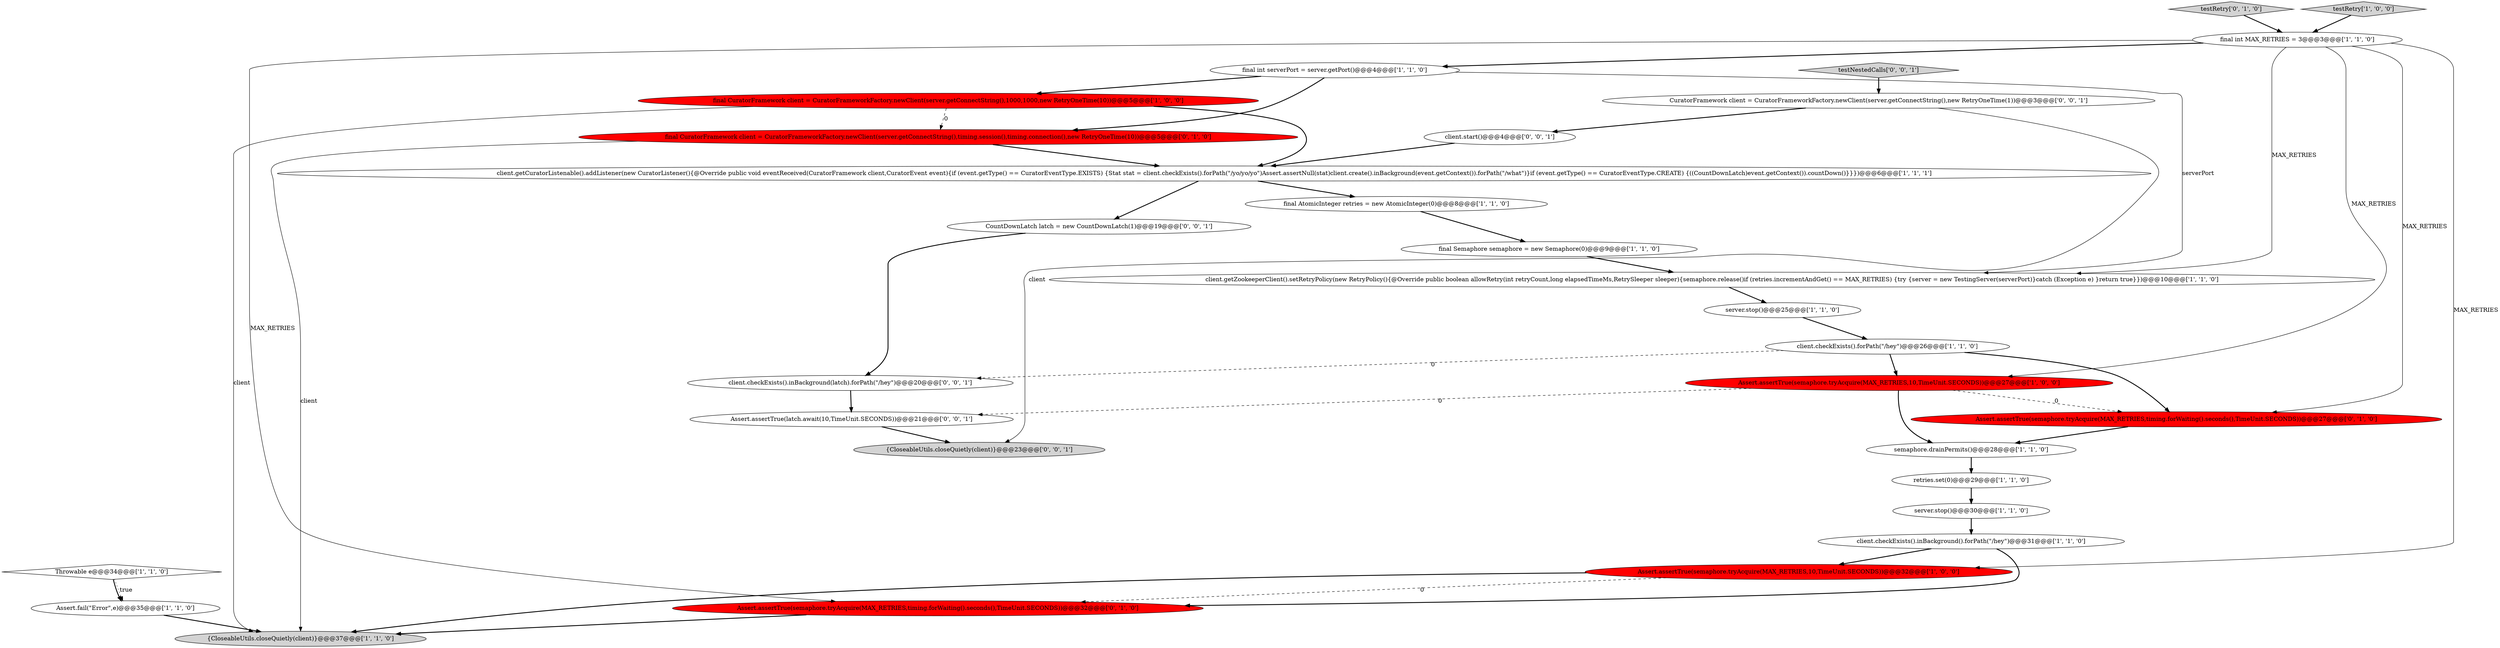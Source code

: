 digraph {
20 [style = filled, label = "testRetry['0', '1', '0']", fillcolor = lightgray, shape = diamond image = "AAA0AAABBB2BBB"];
13 [style = filled, label = "client.getCuratorListenable().addListener(new CuratorListener(){@Override public void eventReceived(CuratorFramework client,CuratorEvent event){if (event.getType() == CuratorEventType.EXISTS) {Stat stat = client.checkExists().forPath(\"/yo/yo/yo\")Assert.assertNull(stat)client.create().inBackground(event.getContext()).forPath(\"/what\")}if (event.getType() == CuratorEventType.CREATE) {((CountDownLatch)event.getContext()).countDown()}}})@@@6@@@['1', '1', '1']", fillcolor = white, shape = ellipse image = "AAA0AAABBB1BBB"];
6 [style = filled, label = "server.stop()@@@25@@@['1', '1', '0']", fillcolor = white, shape = ellipse image = "AAA0AAABBB1BBB"];
14 [style = filled, label = "Assert.fail(\"Error\",e)@@@35@@@['1', '1', '0']", fillcolor = white, shape = ellipse image = "AAA0AAABBB1BBB"];
17 [style = filled, label = "final int serverPort = server.getPort()@@@4@@@['1', '1', '0']", fillcolor = white, shape = ellipse image = "AAA0AAABBB1BBB"];
25 [style = filled, label = "testNestedCalls['0', '0', '1']", fillcolor = lightgray, shape = diamond image = "AAA0AAABBB3BBB"];
29 [style = filled, label = "{CloseableUtils.closeQuietly(client)}@@@23@@@['0', '0', '1']", fillcolor = lightgray, shape = ellipse image = "AAA0AAABBB3BBB"];
11 [style = filled, label = "final Semaphore semaphore = new Semaphore(0)@@@9@@@['1', '1', '0']", fillcolor = white, shape = ellipse image = "AAA0AAABBB1BBB"];
1 [style = filled, label = "Assert.assertTrue(semaphore.tryAcquire(MAX_RETRIES,10,TimeUnit.SECONDS))@@@27@@@['1', '0', '0']", fillcolor = red, shape = ellipse image = "AAA1AAABBB1BBB"];
2 [style = filled, label = "testRetry['1', '0', '0']", fillcolor = lightgray, shape = diamond image = "AAA0AAABBB1BBB"];
4 [style = filled, label = "final AtomicInteger retries = new AtomicInteger(0)@@@8@@@['1', '1', '0']", fillcolor = white, shape = ellipse image = "AAA0AAABBB1BBB"];
3 [style = filled, label = "Assert.assertTrue(semaphore.tryAcquire(MAX_RETRIES,10,TimeUnit.SECONDS))@@@32@@@['1', '0', '0']", fillcolor = red, shape = ellipse image = "AAA1AAABBB1BBB"];
22 [style = filled, label = "Assert.assertTrue(semaphore.tryAcquire(MAX_RETRIES,timing.forWaiting().seconds(),TimeUnit.SECONDS))@@@32@@@['0', '1', '0']", fillcolor = red, shape = ellipse image = "AAA1AAABBB2BBB"];
5 [style = filled, label = "server.stop()@@@30@@@['1', '1', '0']", fillcolor = white, shape = ellipse image = "AAA0AAABBB1BBB"];
15 [style = filled, label = "client.getZookeeperClient().setRetryPolicy(new RetryPolicy(){@Override public boolean allowRetry(int retryCount,long elapsedTimeMs,RetrySleeper sleeper){semaphore.release()if (retries.incrementAndGet() == MAX_RETRIES) {try {server = new TestingServer(serverPort)}catch (Exception e) }return true}})@@@10@@@['1', '1', '0']", fillcolor = white, shape = ellipse image = "AAA0AAABBB1BBB"];
27 [style = filled, label = "client.checkExists().inBackground(latch).forPath(\"/hey\")@@@20@@@['0', '0', '1']", fillcolor = white, shape = ellipse image = "AAA0AAABBB3BBB"];
0 [style = filled, label = "retries.set(0)@@@29@@@['1', '1', '0']", fillcolor = white, shape = ellipse image = "AAA0AAABBB1BBB"];
9 [style = filled, label = "client.checkExists().forPath(\"/hey\")@@@26@@@['1', '1', '0']", fillcolor = white, shape = ellipse image = "AAA0AAABBB1BBB"];
24 [style = filled, label = "CountDownLatch latch = new CountDownLatch(1)@@@19@@@['0', '0', '1']", fillcolor = white, shape = ellipse image = "AAA0AAABBB3BBB"];
8 [style = filled, label = "Throwable e@@@34@@@['1', '1', '0']", fillcolor = white, shape = diamond image = "AAA0AAABBB1BBB"];
28 [style = filled, label = "Assert.assertTrue(latch.await(10,TimeUnit.SECONDS))@@@21@@@['0', '0', '1']", fillcolor = white, shape = ellipse image = "AAA0AAABBB3BBB"];
19 [style = filled, label = "Assert.assertTrue(semaphore.tryAcquire(MAX_RETRIES,timing.forWaiting().seconds(),TimeUnit.SECONDS))@@@27@@@['0', '1', '0']", fillcolor = red, shape = ellipse image = "AAA1AAABBB2BBB"];
26 [style = filled, label = "CuratorFramework client = CuratorFrameworkFactory.newClient(server.getConnectString(),new RetryOneTime(1))@@@3@@@['0', '0', '1']", fillcolor = white, shape = ellipse image = "AAA0AAABBB3BBB"];
21 [style = filled, label = "final CuratorFramework client = CuratorFrameworkFactory.newClient(server.getConnectString(),timing.session(),timing.connection(),new RetryOneTime(10))@@@5@@@['0', '1', '0']", fillcolor = red, shape = ellipse image = "AAA1AAABBB2BBB"];
23 [style = filled, label = "client.start()@@@4@@@['0', '0', '1']", fillcolor = white, shape = ellipse image = "AAA0AAABBB3BBB"];
7 [style = filled, label = "final CuratorFramework client = CuratorFrameworkFactory.newClient(server.getConnectString(),1000,1000,new RetryOneTime(10))@@@5@@@['1', '0', '0']", fillcolor = red, shape = ellipse image = "AAA1AAABBB1BBB"];
18 [style = filled, label = "semaphore.drainPermits()@@@28@@@['1', '1', '0']", fillcolor = white, shape = ellipse image = "AAA0AAABBB1BBB"];
10 [style = filled, label = "{CloseableUtils.closeQuietly(client)}@@@37@@@['1', '1', '0']", fillcolor = lightgray, shape = ellipse image = "AAA0AAABBB1BBB"];
12 [style = filled, label = "final int MAX_RETRIES = 3@@@3@@@['1', '1', '0']", fillcolor = white, shape = ellipse image = "AAA0AAABBB1BBB"];
16 [style = filled, label = "client.checkExists().inBackground().forPath(\"/hey\")@@@31@@@['1', '1', '0']", fillcolor = white, shape = ellipse image = "AAA0AAABBB1BBB"];
7->13 [style = bold, label=""];
16->3 [style = bold, label=""];
28->29 [style = bold, label=""];
7->10 [style = solid, label="client"];
19->18 [style = bold, label=""];
7->21 [style = dashed, label="0"];
12->1 [style = solid, label="MAX_RETRIES"];
13->24 [style = bold, label=""];
26->29 [style = solid, label="client"];
27->28 [style = bold, label=""];
12->17 [style = bold, label=""];
17->15 [style = solid, label="serverPort"];
1->19 [style = dashed, label="0"];
8->14 [style = bold, label=""];
14->10 [style = bold, label=""];
9->27 [style = dashed, label="0"];
1->18 [style = bold, label=""];
15->6 [style = bold, label=""];
3->22 [style = dashed, label="0"];
12->15 [style = solid, label="MAX_RETRIES"];
16->22 [style = bold, label=""];
1->28 [style = dashed, label="0"];
11->15 [style = bold, label=""];
2->12 [style = bold, label=""];
17->7 [style = bold, label=""];
5->16 [style = bold, label=""];
3->10 [style = bold, label=""];
12->19 [style = solid, label="MAX_RETRIES"];
23->13 [style = bold, label=""];
26->23 [style = bold, label=""];
8->14 [style = dotted, label="true"];
25->26 [style = bold, label=""];
20->12 [style = bold, label=""];
22->10 [style = bold, label=""];
9->19 [style = bold, label=""];
21->10 [style = solid, label="client"];
12->3 [style = solid, label="MAX_RETRIES"];
6->9 [style = bold, label=""];
9->1 [style = bold, label=""];
4->11 [style = bold, label=""];
12->22 [style = solid, label="MAX_RETRIES"];
17->21 [style = bold, label=""];
24->27 [style = bold, label=""];
18->0 [style = bold, label=""];
0->5 [style = bold, label=""];
21->13 [style = bold, label=""];
13->4 [style = bold, label=""];
}
